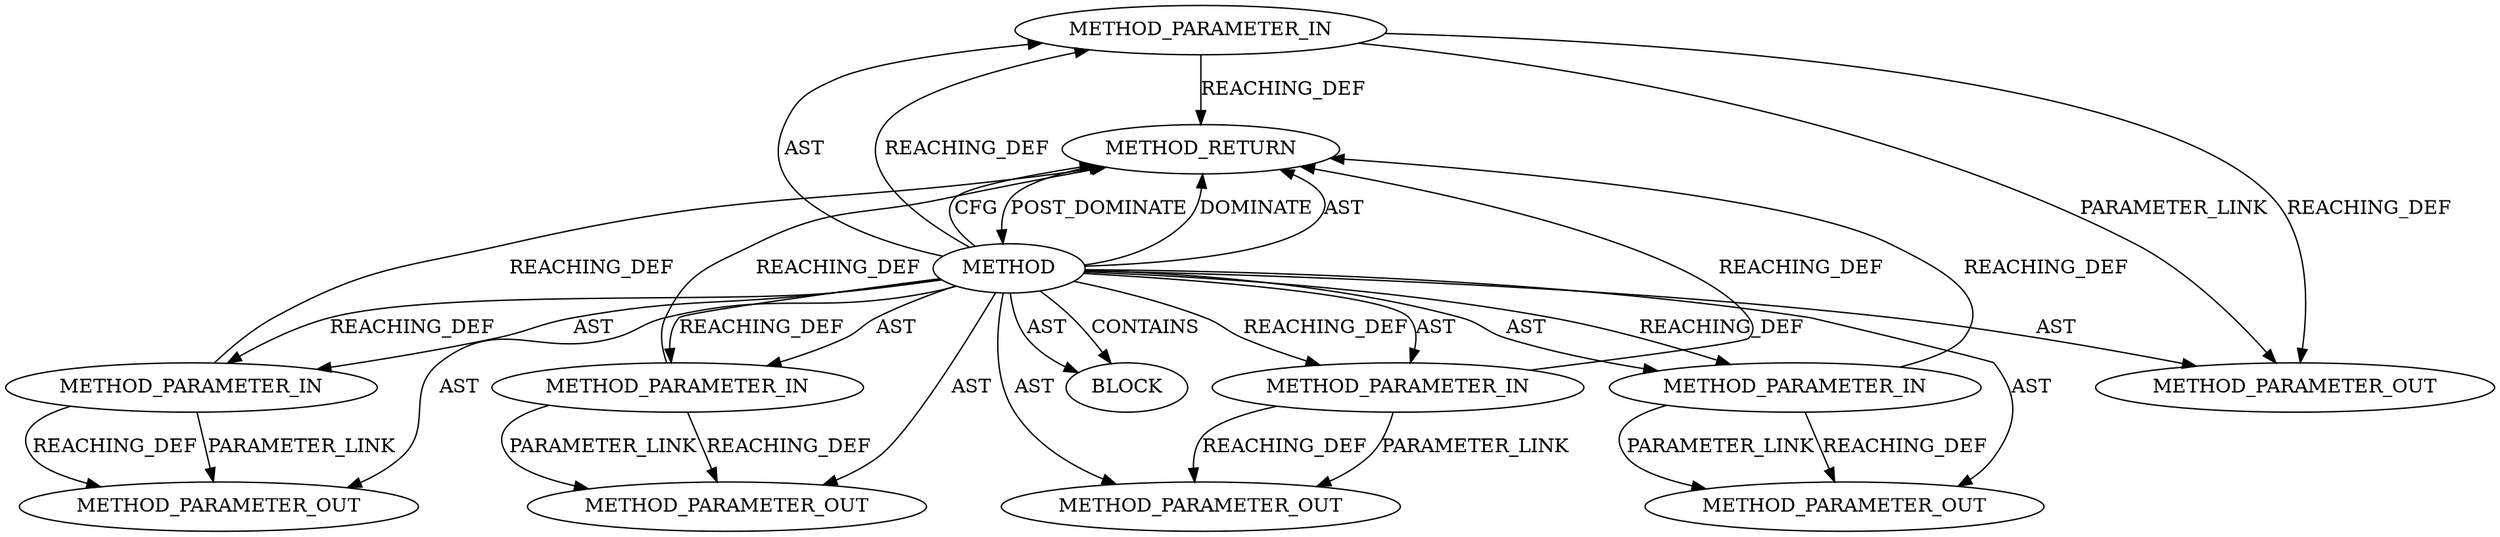 digraph {
  20944 [label=METHOD_PARAMETER_IN ORDER=5 CODE="p5" IS_VARIADIC=false TYPE_FULL_NAME="ANY" EVALUATION_STRATEGY="BY_VALUE" INDEX=5 NAME="p5"]
  22386 [label=METHOD_PARAMETER_OUT ORDER=2 CODE="p2" IS_VARIADIC=false TYPE_FULL_NAME="ANY" EVALUATION_STRATEGY="BY_VALUE" INDEX=2 NAME="p2"]
  20943 [label=METHOD_PARAMETER_IN ORDER=4 CODE="p4" IS_VARIADIC=false TYPE_FULL_NAME="ANY" EVALUATION_STRATEGY="BY_VALUE" INDEX=4 NAME="p4"]
  20940 [label=METHOD_PARAMETER_IN ORDER=1 CODE="p1" IS_VARIADIC=false TYPE_FULL_NAME="ANY" EVALUATION_STRATEGY="BY_VALUE" INDEX=1 NAME="p1"]
  22387 [label=METHOD_PARAMETER_OUT ORDER=3 CODE="p3" IS_VARIADIC=false TYPE_FULL_NAME="ANY" EVALUATION_STRATEGY="BY_VALUE" INDEX=3 NAME="p3"]
  20939 [label=METHOD AST_PARENT_TYPE="NAMESPACE_BLOCK" AST_PARENT_FULL_NAME="<global>" ORDER=0 CODE="<empty>" FULL_NAME="put_cmsg" IS_EXTERNAL=true FILENAME="<empty>" SIGNATURE="" NAME="put_cmsg"]
  22388 [label=METHOD_PARAMETER_OUT ORDER=4 CODE="p4" IS_VARIADIC=false TYPE_FULL_NAME="ANY" EVALUATION_STRATEGY="BY_VALUE" INDEX=4 NAME="p4"]
  20942 [label=METHOD_PARAMETER_IN ORDER=3 CODE="p3" IS_VARIADIC=false TYPE_FULL_NAME="ANY" EVALUATION_STRATEGY="BY_VALUE" INDEX=3 NAME="p3"]
  22385 [label=METHOD_PARAMETER_OUT ORDER=1 CODE="p1" IS_VARIADIC=false TYPE_FULL_NAME="ANY" EVALUATION_STRATEGY="BY_VALUE" INDEX=1 NAME="p1"]
  20946 [label=METHOD_RETURN ORDER=2 CODE="RET" TYPE_FULL_NAME="ANY" EVALUATION_STRATEGY="BY_VALUE"]
  20945 [label=BLOCK ORDER=1 ARGUMENT_INDEX=1 CODE="<empty>" TYPE_FULL_NAME="ANY"]
  20941 [label=METHOD_PARAMETER_IN ORDER=2 CODE="p2" IS_VARIADIC=false TYPE_FULL_NAME="ANY" EVALUATION_STRATEGY="BY_VALUE" INDEX=2 NAME="p2"]
  22389 [label=METHOD_PARAMETER_OUT ORDER=5 CODE="p5" IS_VARIADIC=false TYPE_FULL_NAME="ANY" EVALUATION_STRATEGY="BY_VALUE" INDEX=5 NAME="p5"]
  20939 -> 22385 [label=AST ]
  20939 -> 20945 [label=CONTAINS ]
  20939 -> 20942 [label=REACHING_DEF VARIABLE=""]
  20943 -> 22388 [label=PARAMETER_LINK ]
  20946 -> 20939 [label=POST_DOMINATE ]
  20943 -> 20946 [label=REACHING_DEF VARIABLE="p4"]
  20944 -> 20946 [label=REACHING_DEF VARIABLE="p5"]
  20939 -> 20944 [label=AST ]
  20939 -> 22388 [label=AST ]
  20940 -> 22385 [label=PARAMETER_LINK ]
  20939 -> 20942 [label=AST ]
  20940 -> 22385 [label=REACHING_DEF VARIABLE="p1"]
  20939 -> 20946 [label=DOMINATE ]
  20939 -> 20941 [label=REACHING_DEF VARIABLE=""]
  20939 -> 20941 [label=AST ]
  20943 -> 22388 [label=REACHING_DEF VARIABLE="p4"]
  20941 -> 20946 [label=REACHING_DEF VARIABLE="p2"]
  20939 -> 20946 [label=AST ]
  20939 -> 20943 [label=REACHING_DEF VARIABLE=""]
  20941 -> 22386 [label=PARAMETER_LINK ]
  20939 -> 22389 [label=AST ]
  20942 -> 22387 [label=REACHING_DEF VARIABLE="p3"]
  20939 -> 20943 [label=AST ]
  20944 -> 22389 [label=PARAMETER_LINK ]
  20942 -> 22387 [label=PARAMETER_LINK ]
  20941 -> 22386 [label=REACHING_DEF VARIABLE="p2"]
  20939 -> 20946 [label=CFG ]
  20939 -> 22387 [label=AST ]
  20944 -> 22389 [label=REACHING_DEF VARIABLE="p5"]
  20939 -> 20944 [label=REACHING_DEF VARIABLE=""]
  20939 -> 22386 [label=AST ]
  20939 -> 20940 [label=REACHING_DEF VARIABLE=""]
  20939 -> 20940 [label=AST ]
  20939 -> 20945 [label=AST ]
  20940 -> 20946 [label=REACHING_DEF VARIABLE="p1"]
  20942 -> 20946 [label=REACHING_DEF VARIABLE="p3"]
}
